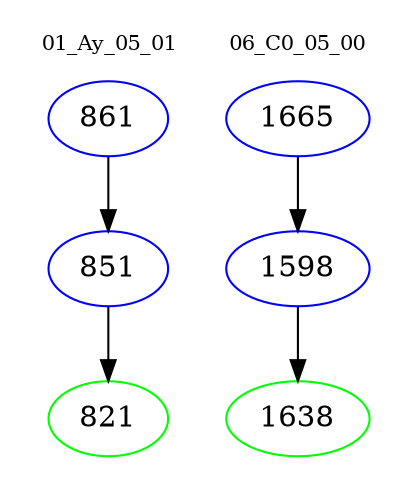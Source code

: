 digraph{
subgraph cluster_0 {
color = white
label = "01_Ay_05_01";
fontsize=10;
T0_861 [label="861", color="blue"]
T0_861 -> T0_851 [color="black"]
T0_851 [label="851", color="blue"]
T0_851 -> T0_821 [color="black"]
T0_821 [label="821", color="green"]
}
subgraph cluster_1 {
color = white
label = "06_C0_05_00";
fontsize=10;
T1_1665 [label="1665", color="blue"]
T1_1665 -> T1_1598 [color="black"]
T1_1598 [label="1598", color="blue"]
T1_1598 -> T1_1638 [color="black"]
T1_1638 [label="1638", color="green"]
}
}

